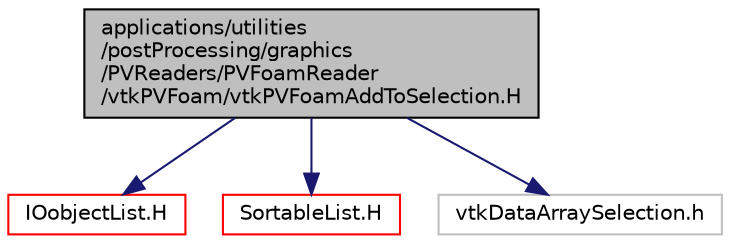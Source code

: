 digraph "applications/utilities/postProcessing/graphics/PVReaders/PVFoamReader/vtkPVFoam/vtkPVFoamAddToSelection.H"
{
  bgcolor="transparent";
  edge [fontname="Helvetica",fontsize="10",labelfontname="Helvetica",labelfontsize="10"];
  node [fontname="Helvetica",fontsize="10",shape=record];
  Node1 [label="applications/utilities\l/postProcessing/graphics\l/PVReaders/PVFoamReader\l/vtkPVFoam/vtkPVFoamAddToSelection.H",height=0.2,width=0.4,color="black", fillcolor="grey75", style="filled", fontcolor="black"];
  Node1 -> Node2 [color="midnightblue",fontsize="10",style="solid",fontname="Helvetica"];
  Node2 [label="IOobjectList.H",height=0.2,width=0.4,color="red",URL="$a07878.html"];
  Node1 -> Node3 [color="midnightblue",fontsize="10",style="solid",fontname="Helvetica"];
  Node3 [label="SortableList.H",height=0.2,width=0.4,color="red",URL="$a07789.html"];
  Node1 -> Node4 [color="midnightblue",fontsize="10",style="solid",fontname="Helvetica"];
  Node4 [label="vtkDataArraySelection.h",height=0.2,width=0.4,color="grey75"];
}
